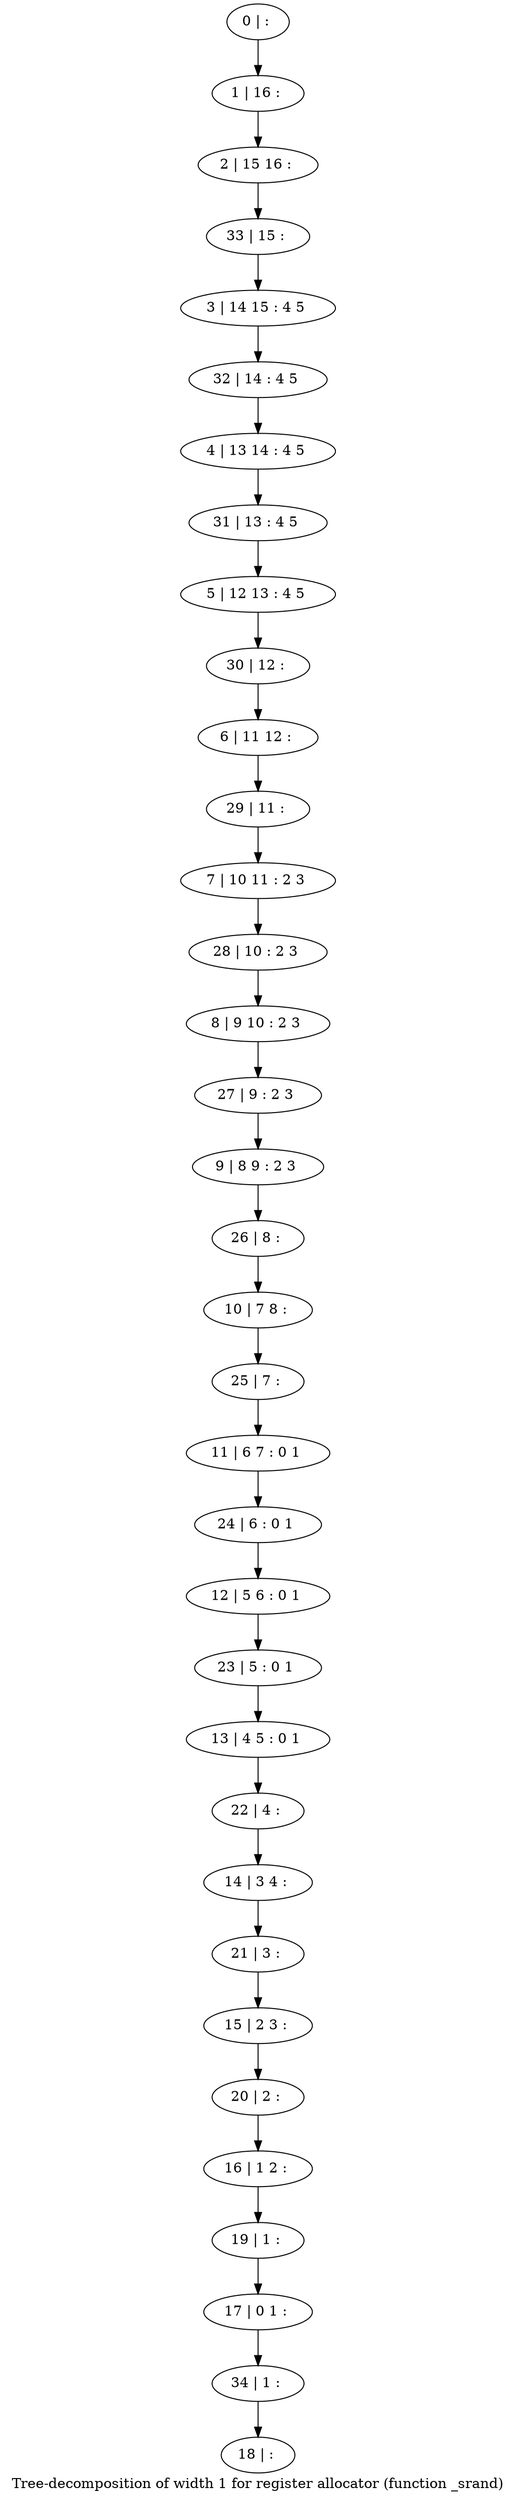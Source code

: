 digraph G {
graph [label="Tree-decomposition of width 1 for register allocator (function _srand)"]
0[label="0 | : "];
1[label="1 | 16 : "];
2[label="2 | 15 16 : "];
3[label="3 | 14 15 : 4 5 "];
4[label="4 | 13 14 : 4 5 "];
5[label="5 | 12 13 : 4 5 "];
6[label="6 | 11 12 : "];
7[label="7 | 10 11 : 2 3 "];
8[label="8 | 9 10 : 2 3 "];
9[label="9 | 8 9 : 2 3 "];
10[label="10 | 7 8 : "];
11[label="11 | 6 7 : 0 1 "];
12[label="12 | 5 6 : 0 1 "];
13[label="13 | 4 5 : 0 1 "];
14[label="14 | 3 4 : "];
15[label="15 | 2 3 : "];
16[label="16 | 1 2 : "];
17[label="17 | 0 1 : "];
18[label="18 | : "];
19[label="19 | 1 : "];
20[label="20 | 2 : "];
21[label="21 | 3 : "];
22[label="22 | 4 : "];
23[label="23 | 5 : 0 1 "];
24[label="24 | 6 : 0 1 "];
25[label="25 | 7 : "];
26[label="26 | 8 : "];
27[label="27 | 9 : 2 3 "];
28[label="28 | 10 : 2 3 "];
29[label="29 | 11 : "];
30[label="30 | 12 : "];
31[label="31 | 13 : 4 5 "];
32[label="32 | 14 : 4 5 "];
33[label="33 | 15 : "];
34[label="34 | 1 : "];
0->1 ;
1->2 ;
19->17 ;
16->19 ;
20->16 ;
15->20 ;
21->15 ;
14->21 ;
22->14 ;
13->22 ;
23->13 ;
12->23 ;
24->12 ;
11->24 ;
25->11 ;
10->25 ;
26->10 ;
9->26 ;
27->9 ;
8->27 ;
28->8 ;
7->28 ;
29->7 ;
6->29 ;
30->6 ;
5->30 ;
31->5 ;
4->31 ;
32->4 ;
3->32 ;
33->3 ;
2->33 ;
34->18 ;
17->34 ;
}
